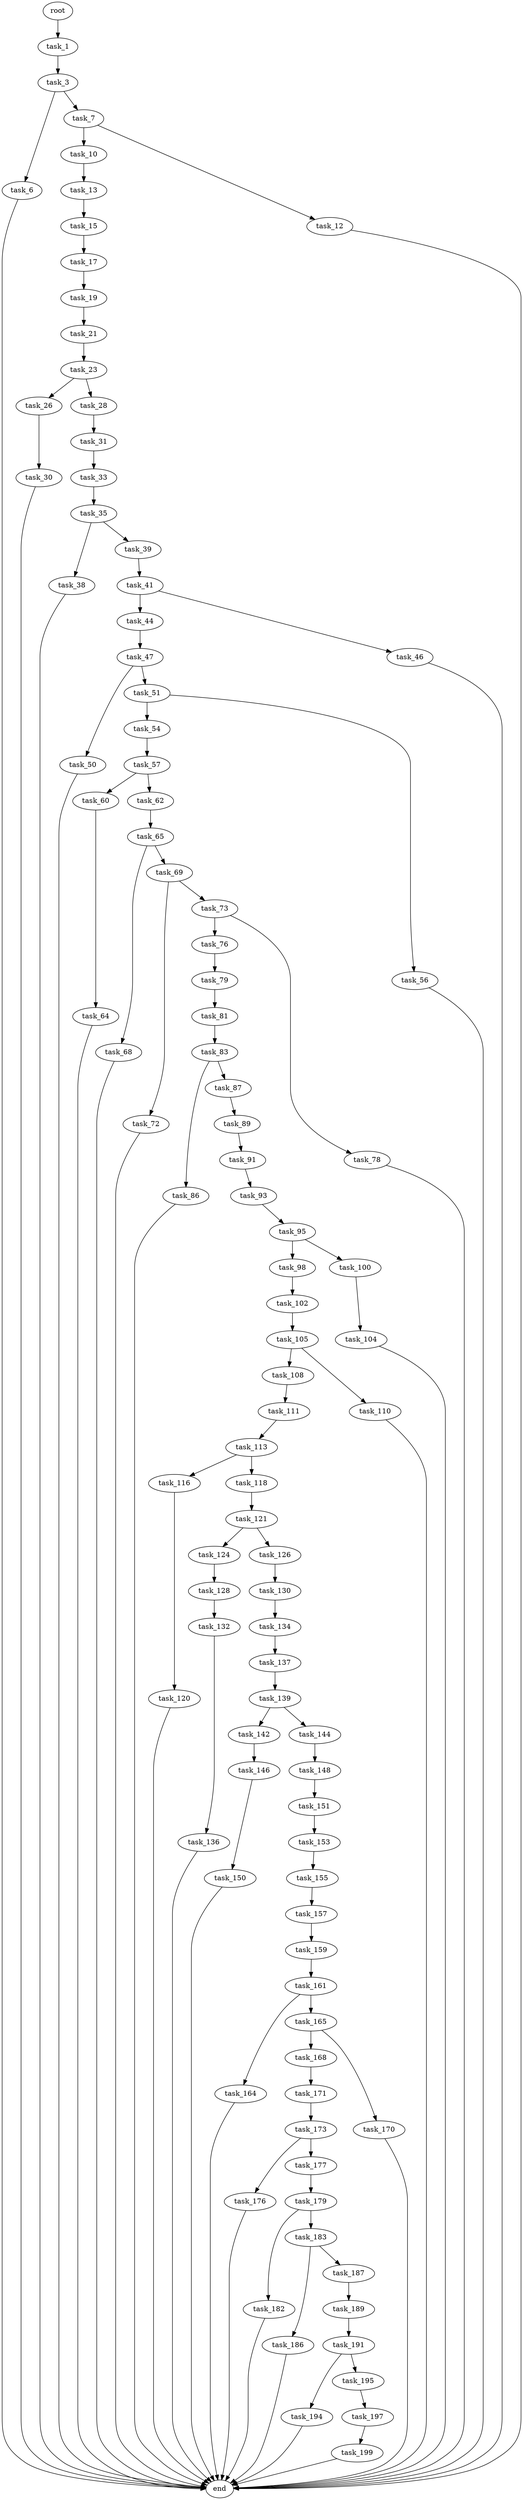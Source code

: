 digraph G {
  root [size="0.000000"];
  task_1 [size="368293445632.000000"];
  task_3 [size="253336351313.000000"];
  task_6 [size="7638690178.000000"];
  task_7 [size="790121086768.000000"];
  end [size="0.000000"];
  task_10 [size="22008792330.000000"];
  task_12 [size="454718330012.000000"];
  task_13 [size="224228321148.000000"];
  task_15 [size="8589934592.000000"];
  task_17 [size="383743622548.000000"];
  task_19 [size="231928233984.000000"];
  task_21 [size="25482499087.000000"];
  task_23 [size="782757789696.000000"];
  task_26 [size="7207850360.000000"];
  task_28 [size="235050691257.000000"];
  task_30 [size="190059390238.000000"];
  task_31 [size="300485976048.000000"];
  task_33 [size="130955967180.000000"];
  task_35 [size="537557545356.000000"];
  task_38 [size="8589934592.000000"];
  task_39 [size="36935825394.000000"];
  task_41 [size="3386454274.000000"];
  task_44 [size="36376579706.000000"];
  task_46 [size="757482913975.000000"];
  task_47 [size="493267636742.000000"];
  task_50 [size="7908239348.000000"];
  task_51 [size="121336658208.000000"];
  task_54 [size="549755813888.000000"];
  task_56 [size="123952286344.000000"];
  task_57 [size="9358260013.000000"];
  task_60 [size="13165432248.000000"];
  task_62 [size="68719476736.000000"];
  task_64 [size="201593147304.000000"];
  task_65 [size="11025262788.000000"];
  task_68 [size="549755813888.000000"];
  task_69 [size="8589934592.000000"];
  task_72 [size="443106013272.000000"];
  task_73 [size="5852443518.000000"];
  task_76 [size="8589934592.000000"];
  task_78 [size="12833525536.000000"];
  task_79 [size="744333078684.000000"];
  task_81 [size="242947885006.000000"];
  task_83 [size="368293445632.000000"];
  task_86 [size="3328702760.000000"];
  task_87 [size="3683430600.000000"];
  task_89 [size="6228345167.000000"];
  task_91 [size="458784450919.000000"];
  task_93 [size="8589934592.000000"];
  task_95 [size="8589934592.000000"];
  task_98 [size="158473515252.000000"];
  task_100 [size="10508682377.000000"];
  task_102 [size="28991029248.000000"];
  task_104 [size="1953698816.000000"];
  task_105 [size="368293445632.000000"];
  task_108 [size="549755813888.000000"];
  task_110 [size="368293445632.000000"];
  task_111 [size="143305453472.000000"];
  task_113 [size="12299472594.000000"];
  task_116 [size="68719476736.000000"];
  task_118 [size="29035214194.000000"];
  task_120 [size="134217728000.000000"];
  task_121 [size="662853610068.000000"];
  task_124 [size="73232333856.000000"];
  task_126 [size="8431261744.000000"];
  task_128 [size="28991029248.000000"];
  task_130 [size="182788584640.000000"];
  task_132 [size="39150043188.000000"];
  task_134 [size="2659484755.000000"];
  task_136 [size="1738909365.000000"];
  task_137 [size="158896131684.000000"];
  task_139 [size="1822868421.000000"];
  task_142 [size="7394205460.000000"];
  task_144 [size="782757789696.000000"];
  task_146 [size="1234757810631.000000"];
  task_148 [size="3836498661.000000"];
  task_150 [size="117480623088.000000"];
  task_151 [size="6746736595.000000"];
  task_153 [size="12169946534.000000"];
  task_155 [size="28991029248.000000"];
  task_157 [size="23778333791.000000"];
  task_159 [size="782757789696.000000"];
  task_161 [size="134217728000.000000"];
  task_164 [size="29125696453.000000"];
  task_165 [size="28991029248.000000"];
  task_168 [size="20267919592.000000"];
  task_170 [size="4761583939.000000"];
  task_171 [size="231928233984.000000"];
  task_173 [size="370729791297.000000"];
  task_176 [size="32909175002.000000"];
  task_177 [size="92654528508.000000"];
  task_179 [size="482867089976.000000"];
  task_182 [size="18453250533.000000"];
  task_183 [size="782757789696.000000"];
  task_186 [size="16008200556.000000"];
  task_187 [size="563685560068.000000"];
  task_189 [size="68719476736.000000"];
  task_191 [size="10625026165.000000"];
  task_194 [size="2024436579.000000"];
  task_195 [size="12731399845.000000"];
  task_197 [size="8162140733.000000"];
  task_199 [size="6461440805.000000"];

  root -> task_1 [size="1.000000"];
  task_1 -> task_3 [size="411041792.000000"];
  task_3 -> task_6 [size="411041792.000000"];
  task_3 -> task_7 [size="411041792.000000"];
  task_6 -> end [size="1.000000"];
  task_7 -> task_10 [size="536870912.000000"];
  task_7 -> task_12 [size="536870912.000000"];
  task_10 -> task_13 [size="33554432.000000"];
  task_12 -> end [size="1.000000"];
  task_13 -> task_15 [size="536870912.000000"];
  task_15 -> task_17 [size="33554432.000000"];
  task_17 -> task_19 [size="536870912.000000"];
  task_19 -> task_21 [size="301989888.000000"];
  task_21 -> task_23 [size="679477248.000000"];
  task_23 -> task_26 [size="679477248.000000"];
  task_23 -> task_28 [size="679477248.000000"];
  task_26 -> task_30 [size="536870912.000000"];
  task_28 -> task_31 [size="411041792.000000"];
  task_30 -> end [size="1.000000"];
  task_31 -> task_33 [size="838860800.000000"];
  task_33 -> task_35 [size="134217728.000000"];
  task_35 -> task_38 [size="536870912.000000"];
  task_35 -> task_39 [size="536870912.000000"];
  task_38 -> end [size="1.000000"];
  task_39 -> task_41 [size="33554432.000000"];
  task_41 -> task_44 [size="75497472.000000"];
  task_41 -> task_46 [size="75497472.000000"];
  task_44 -> task_47 [size="33554432.000000"];
  task_46 -> end [size="1.000000"];
  task_47 -> task_50 [size="679477248.000000"];
  task_47 -> task_51 [size="679477248.000000"];
  task_50 -> end [size="1.000000"];
  task_51 -> task_54 [size="134217728.000000"];
  task_51 -> task_56 [size="134217728.000000"];
  task_54 -> task_57 [size="536870912.000000"];
  task_56 -> end [size="1.000000"];
  task_57 -> task_60 [size="33554432.000000"];
  task_57 -> task_62 [size="33554432.000000"];
  task_60 -> task_64 [size="679477248.000000"];
  task_62 -> task_65 [size="134217728.000000"];
  task_64 -> end [size="1.000000"];
  task_65 -> task_68 [size="679477248.000000"];
  task_65 -> task_69 [size="679477248.000000"];
  task_68 -> end [size="1.000000"];
  task_69 -> task_72 [size="33554432.000000"];
  task_69 -> task_73 [size="33554432.000000"];
  task_72 -> end [size="1.000000"];
  task_73 -> task_76 [size="134217728.000000"];
  task_73 -> task_78 [size="134217728.000000"];
  task_76 -> task_79 [size="33554432.000000"];
  task_78 -> end [size="1.000000"];
  task_79 -> task_81 [size="536870912.000000"];
  task_81 -> task_83 [size="209715200.000000"];
  task_83 -> task_86 [size="411041792.000000"];
  task_83 -> task_87 [size="411041792.000000"];
  task_86 -> end [size="1.000000"];
  task_87 -> task_89 [size="75497472.000000"];
  task_89 -> task_91 [size="33554432.000000"];
  task_91 -> task_93 [size="301989888.000000"];
  task_93 -> task_95 [size="33554432.000000"];
  task_95 -> task_98 [size="33554432.000000"];
  task_95 -> task_100 [size="33554432.000000"];
  task_98 -> task_102 [size="134217728.000000"];
  task_100 -> task_104 [size="679477248.000000"];
  task_102 -> task_105 [size="75497472.000000"];
  task_104 -> end [size="1.000000"];
  task_105 -> task_108 [size="411041792.000000"];
  task_105 -> task_110 [size="411041792.000000"];
  task_108 -> task_111 [size="536870912.000000"];
  task_110 -> end [size="1.000000"];
  task_111 -> task_113 [size="209715200.000000"];
  task_113 -> task_116 [size="838860800.000000"];
  task_113 -> task_118 [size="838860800.000000"];
  task_116 -> task_120 [size="134217728.000000"];
  task_118 -> task_121 [size="33554432.000000"];
  task_120 -> end [size="1.000000"];
  task_121 -> task_124 [size="536870912.000000"];
  task_121 -> task_126 [size="536870912.000000"];
  task_124 -> task_128 [size="134217728.000000"];
  task_126 -> task_130 [size="679477248.000000"];
  task_128 -> task_132 [size="75497472.000000"];
  task_130 -> task_134 [size="679477248.000000"];
  task_132 -> task_136 [size="33554432.000000"];
  task_134 -> task_137 [size="75497472.000000"];
  task_136 -> end [size="1.000000"];
  task_137 -> task_139 [size="134217728.000000"];
  task_139 -> task_142 [size="33554432.000000"];
  task_139 -> task_144 [size="33554432.000000"];
  task_142 -> task_146 [size="411041792.000000"];
  task_144 -> task_148 [size="679477248.000000"];
  task_146 -> task_150 [size="838860800.000000"];
  task_148 -> task_151 [size="411041792.000000"];
  task_150 -> end [size="1.000000"];
  task_151 -> task_153 [size="209715200.000000"];
  task_153 -> task_155 [size="536870912.000000"];
  task_155 -> task_157 [size="75497472.000000"];
  task_157 -> task_159 [size="679477248.000000"];
  task_159 -> task_161 [size="679477248.000000"];
  task_161 -> task_164 [size="209715200.000000"];
  task_161 -> task_165 [size="209715200.000000"];
  task_164 -> end [size="1.000000"];
  task_165 -> task_168 [size="75497472.000000"];
  task_165 -> task_170 [size="75497472.000000"];
  task_168 -> task_171 [size="536870912.000000"];
  task_170 -> end [size="1.000000"];
  task_171 -> task_173 [size="301989888.000000"];
  task_173 -> task_176 [size="411041792.000000"];
  task_173 -> task_177 [size="411041792.000000"];
  task_176 -> end [size="1.000000"];
  task_177 -> task_179 [size="75497472.000000"];
  task_179 -> task_182 [size="679477248.000000"];
  task_179 -> task_183 [size="679477248.000000"];
  task_182 -> end [size="1.000000"];
  task_183 -> task_186 [size="679477248.000000"];
  task_183 -> task_187 [size="679477248.000000"];
  task_186 -> end [size="1.000000"];
  task_187 -> task_189 [size="411041792.000000"];
  task_189 -> task_191 [size="134217728.000000"];
  task_191 -> task_194 [size="209715200.000000"];
  task_191 -> task_195 [size="209715200.000000"];
  task_194 -> end [size="1.000000"];
  task_195 -> task_197 [size="209715200.000000"];
  task_197 -> task_199 [size="301989888.000000"];
  task_199 -> end [size="1.000000"];
}
